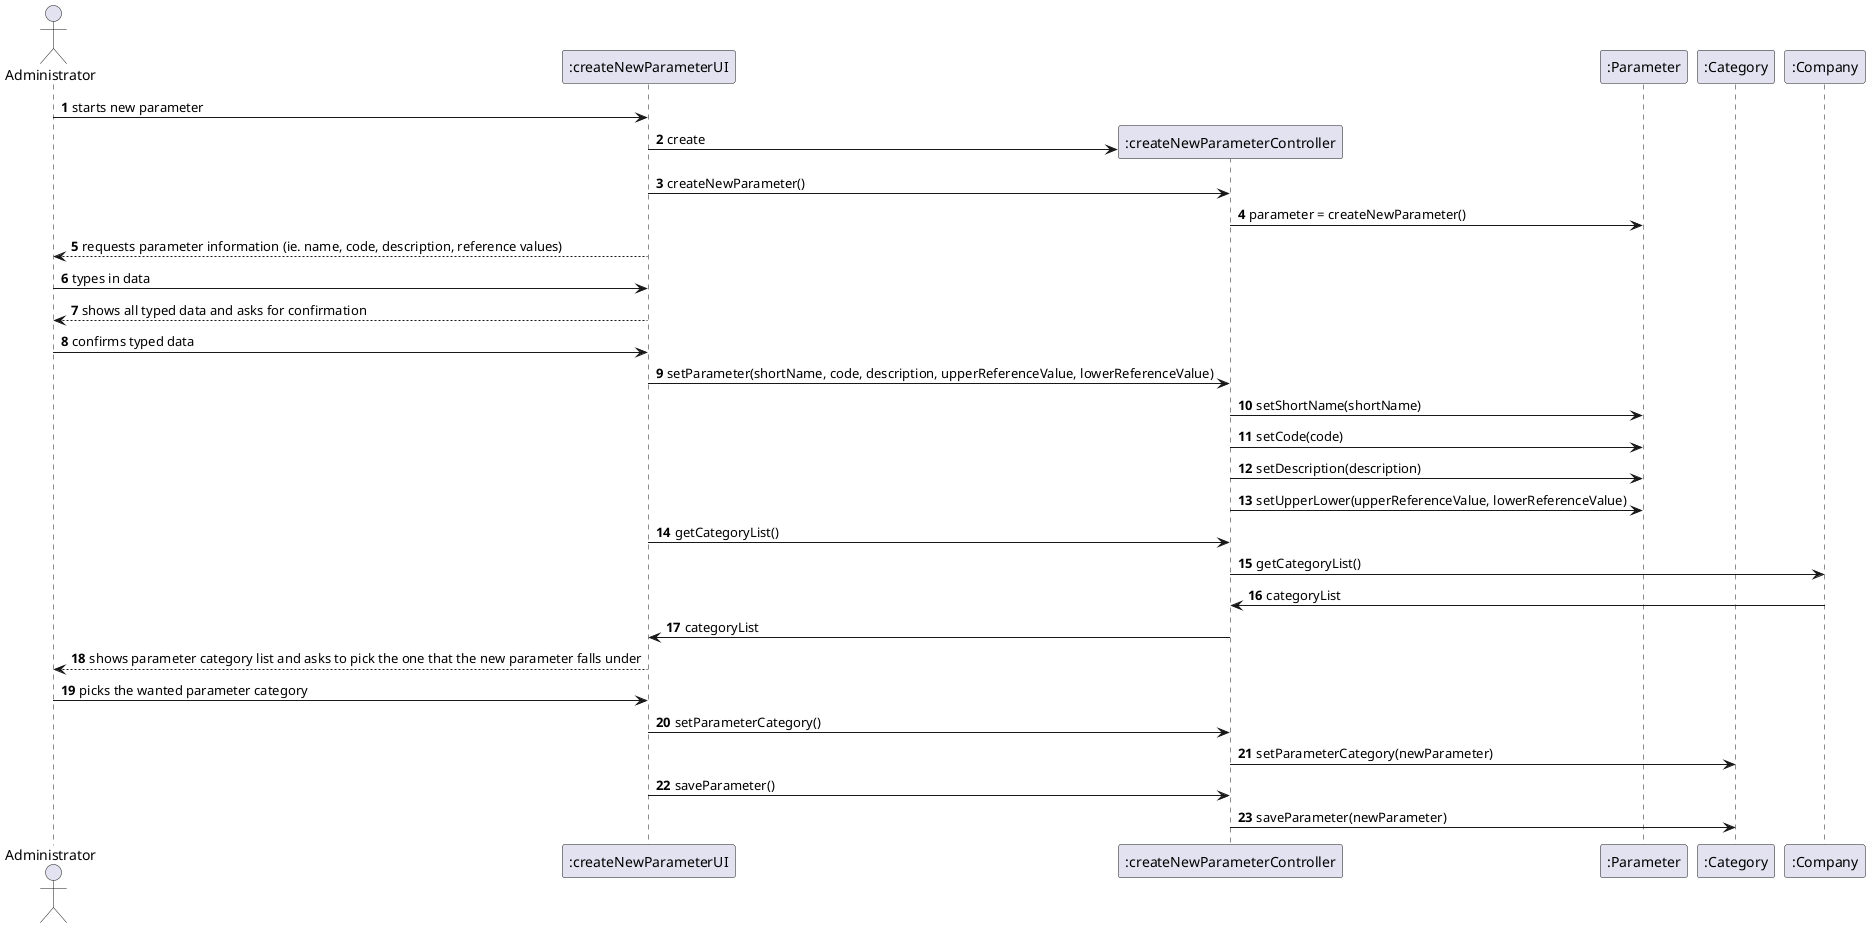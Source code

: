 @startuml

autonumber

actor Administrator as admin
participant ":createNewParameterUI" as UI
participant ":createNewParameterController" as Controller
participant ":Parameter" as param
participant ":Category" as cat
participant ":Company" as comp

admin -> UI: starts new parameter
create Controller
UI -> Controller: create
UI -> Controller: createNewParameter()
Controller -> param: parameter = createNewParameter()
UI --> admin: requests parameter information (ie. name, code, description, reference values)
admin -> UI: types in data
UI --> admin: shows all typed data and asks for confirmation
admin -> UI: confirms typed data
UI -> Controller: setParameter(shortName, code, description, upperReferenceValue, lowerReferenceValue)
Controller -> param: setShortName(shortName)
Controller -> param: setCode(code)
Controller -> param: setDescription(description)
Controller -> param: setUpperLower(upperReferenceValue, lowerReferenceValue)
UI -> Controller: getCategoryList()
Controller -> comp: getCategoryList()
comp -> Controller: categoryList
Controller -> UI: categoryList
UI --> admin: shows parameter category list and asks to pick the one that the new parameter falls under
admin -> UI: picks the wanted parameter category
UI -> Controller: setParameterCategory()
Controller -> cat: setParameterCategory(newParameter)
UI -> Controller: saveParameter()
Controller -> cat: saveParameter(newParameter)



@enduml